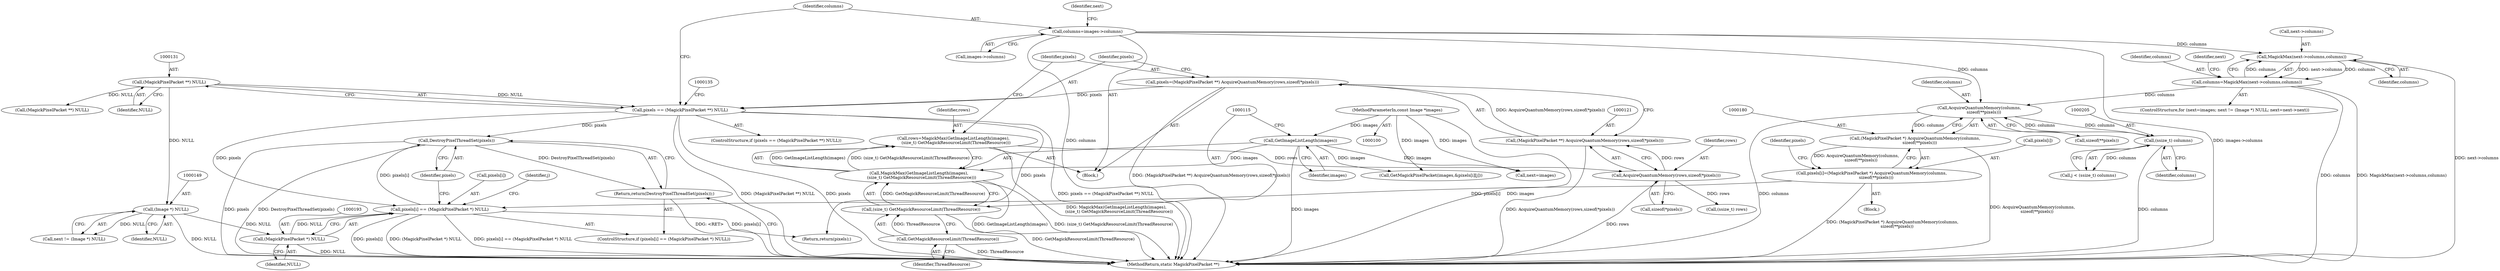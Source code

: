 digraph "0_ImageMagick6_91e58d967a92250439ede038ccfb0913a81e59fe@API" {
"1000196" [label="(Call,DestroyPixelThreadSet(pixels))"];
"1000188" [label="(Call,pixels[i] == (MagickPixelPacket *) NULL)"];
"1000128" [label="(Call,pixels == (MagickPixelPacket **) NULL)"];
"1000118" [label="(Call,pixels=(MagickPixelPacket **) AcquireQuantumMemory(rows,sizeof(*pixels)))"];
"1000120" [label="(Call,(MagickPixelPacket **) AcquireQuantumMemory(rows,sizeof(*pixels)))"];
"1000122" [label="(Call,AcquireQuantumMemory(rows,sizeof(*pixels)))"];
"1000109" [label="(Call,rows=MagickMax(GetImageListLength(images),\n    (size_t) GetMagickResourceLimit(ThreadResource)))"];
"1000111" [label="(Call,MagickMax(GetImageListLength(images),\n    (size_t) GetMagickResourceLimit(ThreadResource)))"];
"1000112" [label="(Call,GetImageListLength(images))"];
"1000101" [label="(MethodParameterIn,const Image *images)"];
"1000114" [label="(Call,(size_t) GetMagickResourceLimit(ThreadResource))"];
"1000116" [label="(Call,GetMagickResourceLimit(ThreadResource))"];
"1000130" [label="(Call,(MagickPixelPacket **) NULL)"];
"1000175" [label="(Call,pixels[i]=(MagickPixelPacket *) AcquireQuantumMemory(columns,\n       sizeof(**pixels)))"];
"1000179" [label="(Call,(MagickPixelPacket *) AcquireQuantumMemory(columns,\n       sizeof(**pixels)))"];
"1000181" [label="(Call,AcquireQuantumMemory(columns,\n       sizeof(**pixels)))"];
"1000156" [label="(Call,columns=MagickMax(next->columns,columns))"];
"1000158" [label="(Call,MagickMax(next->columns,columns))"];
"1000137" [label="(Call,columns=images->columns)"];
"1000204" [label="(Call,(ssize_t) columns)"];
"1000192" [label="(Call,(MagickPixelPacket *) NULL)"];
"1000148" [label="(Call,(Image *) NULL)"];
"1000195" [label="(Return,return(DestroyPixelThreadSet(pixels));)"];
"1000175" [label="(Call,pixels[i]=(MagickPixelPacket *) AcquireQuantumMemory(columns,\n       sizeof(**pixels)))"];
"1000157" [label="(Identifier,columns)"];
"1000195" [label="(Return,return(DestroyPixelThreadSet(pixels));)"];
"1000101" [label="(MethodParameterIn,const Image *images)"];
"1000162" [label="(Identifier,columns)"];
"1000117" [label="(Identifier,ThreadResource)"];
"1000138" [label="(Identifier,columns)"];
"1000119" [label="(Identifier,pixels)"];
"1000142" [label="(ControlStructure,for (next=images; next != (Image *) NULL; next=next->next))"];
"1000200" [label="(Identifier,j)"];
"1000183" [label="(Call,sizeof(**pixels))"];
"1000110" [label="(Identifier,rows)"];
"1000156" [label="(Call,columns=MagickMax(next->columns,columns))"];
"1000123" [label="(Identifier,rows)"];
"1000118" [label="(Call,pixels=(MagickPixelPacket **) AcquireQuantumMemory(rows,sizeof(*pixels)))"];
"1000129" [label="(Identifier,pixels)"];
"1000176" [label="(Call,pixels[i])"];
"1000150" [label="(Identifier,NULL)"];
"1000113" [label="(Identifier,images)"];
"1000206" [label="(Identifier,columns)"];
"1000192" [label="(Call,(MagickPixelPacket *) NULL)"];
"1000219" [label="(MethodReturn,static MagickPixelPacket **)"];
"1000111" [label="(Call,MagickMax(GetImageListLength(images),\n    (size_t) GetMagickResourceLimit(ThreadResource)))"];
"1000169" [label="(Call,(ssize_t) rows)"];
"1000174" [label="(Block,)"];
"1000209" [label="(Call,GetMagickPixelPacket(images,&pixels[i][j]))"];
"1000112" [label="(Call,GetImageListLength(images))"];
"1000134" [label="(Call,(MagickPixelPacket **) NULL)"];
"1000202" [label="(Call,j < (ssize_t) columns)"];
"1000197" [label="(Identifier,pixels)"];
"1000122" [label="(Call,AcquireQuantumMemory(rows,sizeof(*pixels)))"];
"1000128" [label="(Call,pixels == (MagickPixelPacket **) NULL)"];
"1000187" [label="(ControlStructure,if (pixels[i] == (MagickPixelPacket *) NULL))"];
"1000189" [label="(Call,pixels[i])"];
"1000152" [label="(Identifier,next)"];
"1000196" [label="(Call,DestroyPixelThreadSet(pixels))"];
"1000102" [label="(Block,)"];
"1000132" [label="(Identifier,NULL)"];
"1000158" [label="(Call,MagickMax(next->columns,columns))"];
"1000116" [label="(Call,GetMagickResourceLimit(ThreadResource))"];
"1000139" [label="(Call,images->columns)"];
"1000120" [label="(Call,(MagickPixelPacket **) AcquireQuantumMemory(rows,sizeof(*pixels)))"];
"1000137" [label="(Call,columns=images->columns)"];
"1000204" [label="(Call,(ssize_t) columns)"];
"1000127" [label="(ControlStructure,if (pixels == (MagickPixelPacket **) NULL))"];
"1000217" [label="(Return,return(pixels);)"];
"1000148" [label="(Call,(Image *) NULL)"];
"1000114" [label="(Call,(size_t) GetMagickResourceLimit(ThreadResource))"];
"1000179" [label="(Call,(MagickPixelPacket *) AcquireQuantumMemory(columns,\n       sizeof(**pixels)))"];
"1000146" [label="(Call,next != (Image *) NULL)"];
"1000188" [label="(Call,pixels[i] == (MagickPixelPacket *) NULL)"];
"1000130" [label="(Call,(MagickPixelPacket **) NULL)"];
"1000159" [label="(Call,next->columns)"];
"1000143" [label="(Call,next=images)"];
"1000181" [label="(Call,AcquireQuantumMemory(columns,\n       sizeof(**pixels)))"];
"1000182" [label="(Identifier,columns)"];
"1000194" [label="(Identifier,NULL)"];
"1000109" [label="(Call,rows=MagickMax(GetImageListLength(images),\n    (size_t) GetMagickResourceLimit(ThreadResource)))"];
"1000190" [label="(Identifier,pixels)"];
"1000124" [label="(Call,sizeof(*pixels))"];
"1000144" [label="(Identifier,next)"];
"1000196" -> "1000195"  [label="AST: "];
"1000196" -> "1000197"  [label="CFG: "];
"1000197" -> "1000196"  [label="AST: "];
"1000195" -> "1000196"  [label="CFG: "];
"1000196" -> "1000219"  [label="DDG: pixels"];
"1000196" -> "1000219"  [label="DDG: DestroyPixelThreadSet(pixels)"];
"1000196" -> "1000195"  [label="DDG: DestroyPixelThreadSet(pixels)"];
"1000188" -> "1000196"  [label="DDG: pixels[i]"];
"1000128" -> "1000196"  [label="DDG: pixels"];
"1000188" -> "1000187"  [label="AST: "];
"1000188" -> "1000192"  [label="CFG: "];
"1000189" -> "1000188"  [label="AST: "];
"1000192" -> "1000188"  [label="AST: "];
"1000197" -> "1000188"  [label="CFG: "];
"1000200" -> "1000188"  [label="CFG: "];
"1000188" -> "1000219"  [label="DDG: pixels[i] == (MagickPixelPacket *) NULL"];
"1000188" -> "1000219"  [label="DDG: pixels[i]"];
"1000188" -> "1000219"  [label="DDG: (MagickPixelPacket *) NULL"];
"1000128" -> "1000188"  [label="DDG: pixels"];
"1000175" -> "1000188"  [label="DDG: pixels[i]"];
"1000192" -> "1000188"  [label="DDG: NULL"];
"1000188" -> "1000217"  [label="DDG: pixels[i]"];
"1000128" -> "1000127"  [label="AST: "];
"1000128" -> "1000130"  [label="CFG: "];
"1000129" -> "1000128"  [label="AST: "];
"1000130" -> "1000128"  [label="AST: "];
"1000135" -> "1000128"  [label="CFG: "];
"1000138" -> "1000128"  [label="CFG: "];
"1000128" -> "1000219"  [label="DDG: (MagickPixelPacket **) NULL"];
"1000128" -> "1000219"  [label="DDG: pixels"];
"1000128" -> "1000219"  [label="DDG: pixels == (MagickPixelPacket **) NULL"];
"1000118" -> "1000128"  [label="DDG: pixels"];
"1000130" -> "1000128"  [label="DDG: NULL"];
"1000128" -> "1000217"  [label="DDG: pixels"];
"1000118" -> "1000102"  [label="AST: "];
"1000118" -> "1000120"  [label="CFG: "];
"1000119" -> "1000118"  [label="AST: "];
"1000120" -> "1000118"  [label="AST: "];
"1000129" -> "1000118"  [label="CFG: "];
"1000118" -> "1000219"  [label="DDG: (MagickPixelPacket **) AcquireQuantumMemory(rows,sizeof(*pixels))"];
"1000120" -> "1000118"  [label="DDG: AcquireQuantumMemory(rows,sizeof(*pixels))"];
"1000120" -> "1000122"  [label="CFG: "];
"1000121" -> "1000120"  [label="AST: "];
"1000122" -> "1000120"  [label="AST: "];
"1000120" -> "1000219"  [label="DDG: AcquireQuantumMemory(rows,sizeof(*pixels))"];
"1000122" -> "1000120"  [label="DDG: rows"];
"1000122" -> "1000124"  [label="CFG: "];
"1000123" -> "1000122"  [label="AST: "];
"1000124" -> "1000122"  [label="AST: "];
"1000122" -> "1000219"  [label="DDG: rows"];
"1000109" -> "1000122"  [label="DDG: rows"];
"1000122" -> "1000169"  [label="DDG: rows"];
"1000109" -> "1000102"  [label="AST: "];
"1000109" -> "1000111"  [label="CFG: "];
"1000110" -> "1000109"  [label="AST: "];
"1000111" -> "1000109"  [label="AST: "];
"1000119" -> "1000109"  [label="CFG: "];
"1000109" -> "1000219"  [label="DDG: MagickMax(GetImageListLength(images),\n    (size_t) GetMagickResourceLimit(ThreadResource))"];
"1000111" -> "1000109"  [label="DDG: GetImageListLength(images)"];
"1000111" -> "1000109"  [label="DDG: (size_t) GetMagickResourceLimit(ThreadResource)"];
"1000111" -> "1000114"  [label="CFG: "];
"1000112" -> "1000111"  [label="AST: "];
"1000114" -> "1000111"  [label="AST: "];
"1000111" -> "1000219"  [label="DDG: GetImageListLength(images)"];
"1000111" -> "1000219"  [label="DDG: (size_t) GetMagickResourceLimit(ThreadResource)"];
"1000112" -> "1000111"  [label="DDG: images"];
"1000114" -> "1000111"  [label="DDG: GetMagickResourceLimit(ThreadResource)"];
"1000112" -> "1000113"  [label="CFG: "];
"1000113" -> "1000112"  [label="AST: "];
"1000115" -> "1000112"  [label="CFG: "];
"1000112" -> "1000219"  [label="DDG: images"];
"1000101" -> "1000112"  [label="DDG: images"];
"1000112" -> "1000143"  [label="DDG: images"];
"1000112" -> "1000209"  [label="DDG: images"];
"1000101" -> "1000100"  [label="AST: "];
"1000101" -> "1000219"  [label="DDG: images"];
"1000101" -> "1000143"  [label="DDG: images"];
"1000101" -> "1000209"  [label="DDG: images"];
"1000114" -> "1000116"  [label="CFG: "];
"1000115" -> "1000114"  [label="AST: "];
"1000116" -> "1000114"  [label="AST: "];
"1000114" -> "1000219"  [label="DDG: GetMagickResourceLimit(ThreadResource)"];
"1000116" -> "1000114"  [label="DDG: ThreadResource"];
"1000116" -> "1000117"  [label="CFG: "];
"1000117" -> "1000116"  [label="AST: "];
"1000116" -> "1000219"  [label="DDG: ThreadResource"];
"1000130" -> "1000132"  [label="CFG: "];
"1000131" -> "1000130"  [label="AST: "];
"1000132" -> "1000130"  [label="AST: "];
"1000130" -> "1000134"  [label="DDG: NULL"];
"1000130" -> "1000148"  [label="DDG: NULL"];
"1000175" -> "1000174"  [label="AST: "];
"1000175" -> "1000179"  [label="CFG: "];
"1000176" -> "1000175"  [label="AST: "];
"1000179" -> "1000175"  [label="AST: "];
"1000190" -> "1000175"  [label="CFG: "];
"1000175" -> "1000219"  [label="DDG: (MagickPixelPacket *) AcquireQuantumMemory(columns,\n       sizeof(**pixels))"];
"1000179" -> "1000175"  [label="DDG: AcquireQuantumMemory(columns,\n       sizeof(**pixels))"];
"1000179" -> "1000181"  [label="CFG: "];
"1000180" -> "1000179"  [label="AST: "];
"1000181" -> "1000179"  [label="AST: "];
"1000179" -> "1000219"  [label="DDG: AcquireQuantumMemory(columns,\n       sizeof(**pixels))"];
"1000181" -> "1000179"  [label="DDG: columns"];
"1000181" -> "1000183"  [label="CFG: "];
"1000182" -> "1000181"  [label="AST: "];
"1000183" -> "1000181"  [label="AST: "];
"1000181" -> "1000219"  [label="DDG: columns"];
"1000156" -> "1000181"  [label="DDG: columns"];
"1000204" -> "1000181"  [label="DDG: columns"];
"1000137" -> "1000181"  [label="DDG: columns"];
"1000181" -> "1000204"  [label="DDG: columns"];
"1000156" -> "1000142"  [label="AST: "];
"1000156" -> "1000158"  [label="CFG: "];
"1000157" -> "1000156"  [label="AST: "];
"1000158" -> "1000156"  [label="AST: "];
"1000152" -> "1000156"  [label="CFG: "];
"1000156" -> "1000219"  [label="DDG: columns"];
"1000156" -> "1000219"  [label="DDG: MagickMax(next->columns,columns)"];
"1000158" -> "1000156"  [label="DDG: next->columns"];
"1000158" -> "1000156"  [label="DDG: columns"];
"1000156" -> "1000158"  [label="DDG: columns"];
"1000158" -> "1000162"  [label="CFG: "];
"1000159" -> "1000158"  [label="AST: "];
"1000162" -> "1000158"  [label="AST: "];
"1000158" -> "1000219"  [label="DDG: next->columns"];
"1000137" -> "1000158"  [label="DDG: columns"];
"1000137" -> "1000102"  [label="AST: "];
"1000137" -> "1000139"  [label="CFG: "];
"1000138" -> "1000137"  [label="AST: "];
"1000139" -> "1000137"  [label="AST: "];
"1000144" -> "1000137"  [label="CFG: "];
"1000137" -> "1000219"  [label="DDG: images->columns"];
"1000137" -> "1000219"  [label="DDG: columns"];
"1000204" -> "1000202"  [label="AST: "];
"1000204" -> "1000206"  [label="CFG: "];
"1000205" -> "1000204"  [label="AST: "];
"1000206" -> "1000204"  [label="AST: "];
"1000202" -> "1000204"  [label="CFG: "];
"1000204" -> "1000219"  [label="DDG: columns"];
"1000204" -> "1000202"  [label="DDG: columns"];
"1000192" -> "1000194"  [label="CFG: "];
"1000193" -> "1000192"  [label="AST: "];
"1000194" -> "1000192"  [label="AST: "];
"1000192" -> "1000219"  [label="DDG: NULL"];
"1000148" -> "1000192"  [label="DDG: NULL"];
"1000148" -> "1000146"  [label="AST: "];
"1000148" -> "1000150"  [label="CFG: "];
"1000149" -> "1000148"  [label="AST: "];
"1000150" -> "1000148"  [label="AST: "];
"1000146" -> "1000148"  [label="CFG: "];
"1000148" -> "1000219"  [label="DDG: NULL"];
"1000148" -> "1000146"  [label="DDG: NULL"];
"1000195" -> "1000187"  [label="AST: "];
"1000219" -> "1000195"  [label="CFG: "];
"1000195" -> "1000219"  [label="DDG: <RET>"];
}
